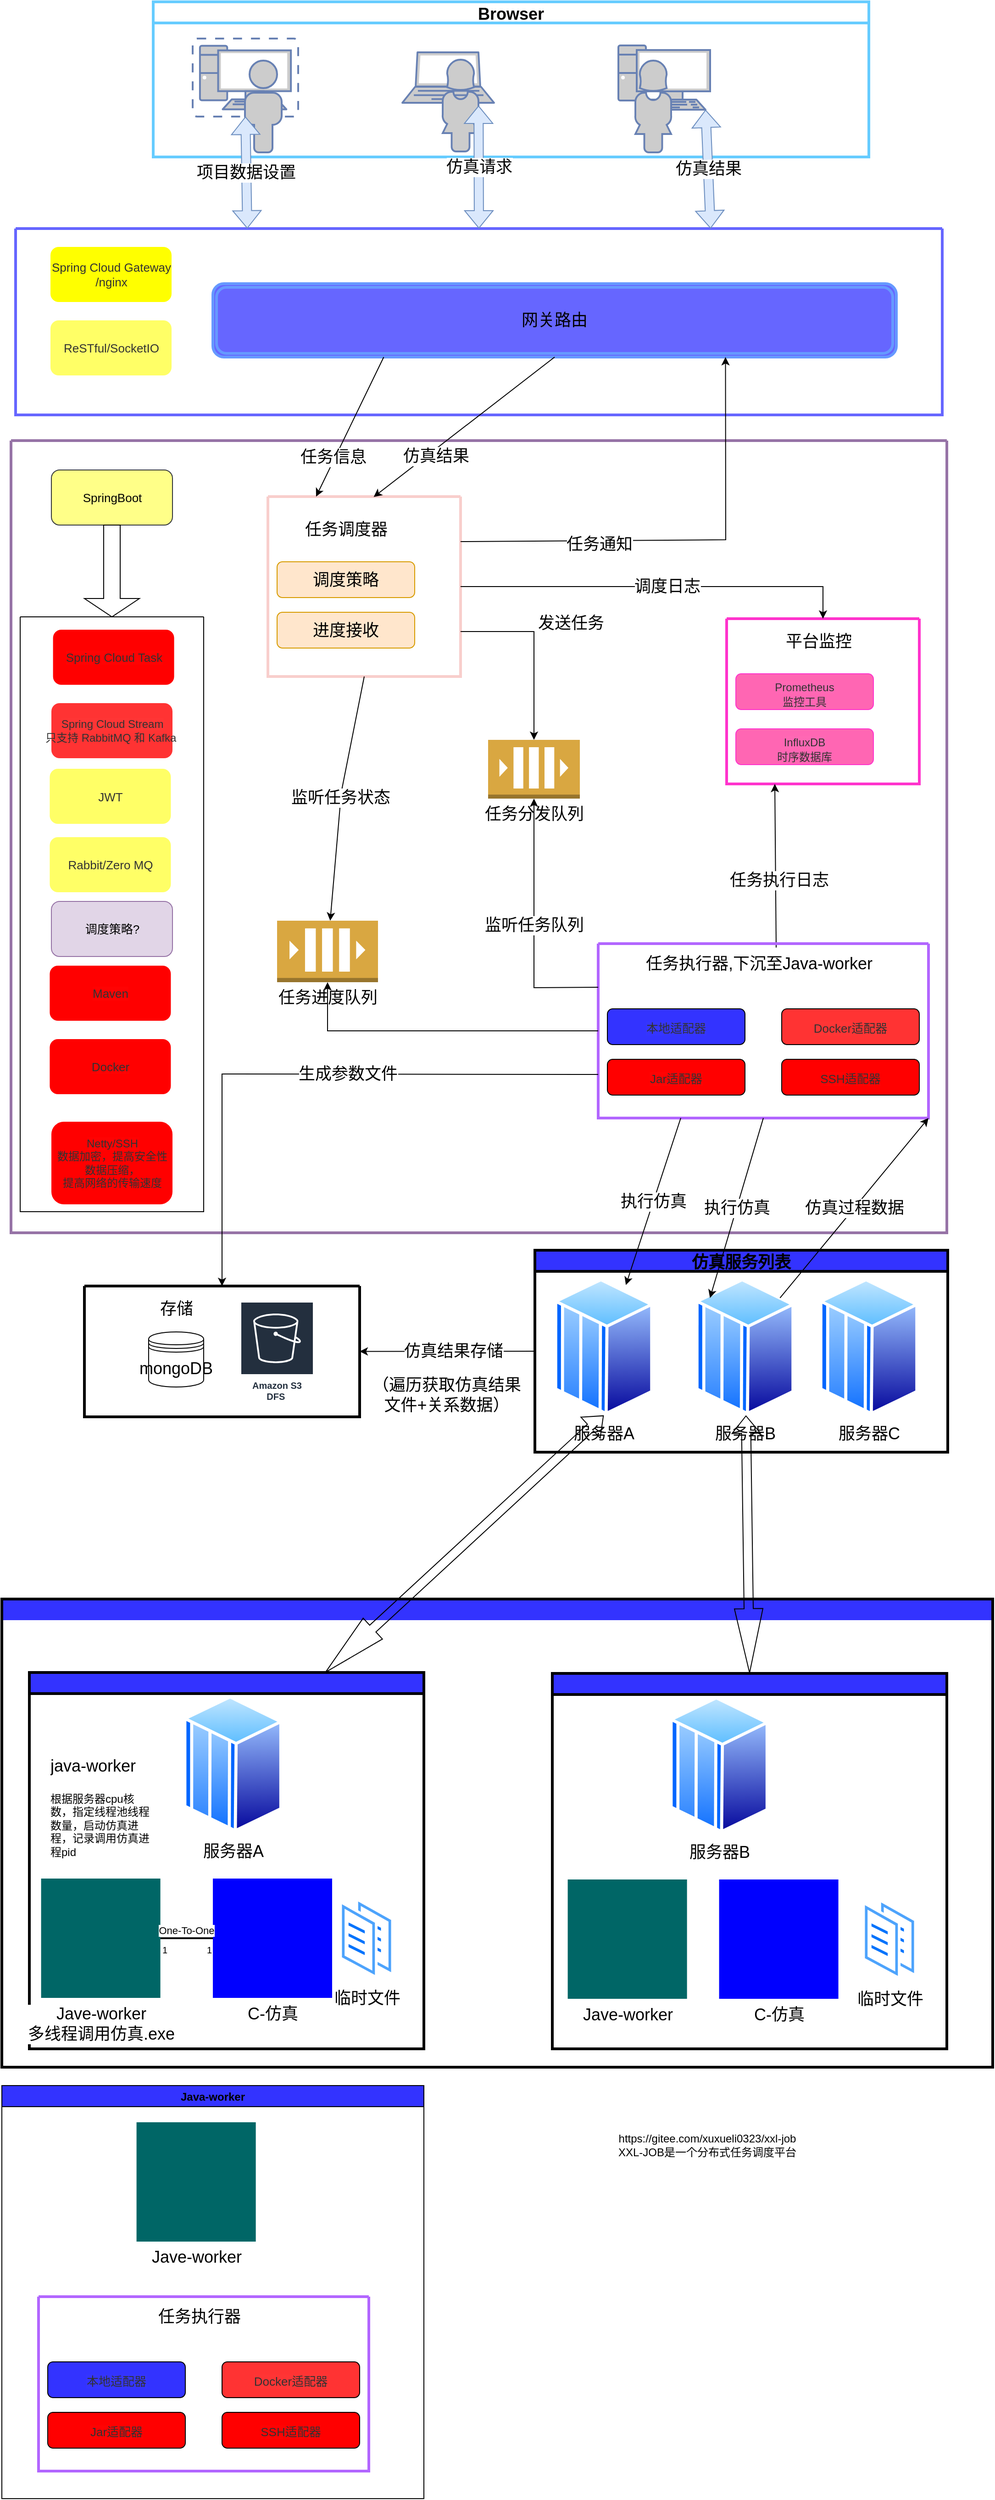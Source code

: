 <mxfile version="15.6.6" type="github">
  <diagram id="M3pgbx5bHdetkU3iyQLA" name="Page-1">
    <mxGraphModel dx="1350" dy="805" grid="1" gridSize="10" guides="1" tooltips="1" connect="1" arrows="1" fold="1" page="1" pageScale="1" pageWidth="1169" pageHeight="1654" background="#FFFFFF" math="0" shadow="0">
      <root>
        <mxCell id="0" />
        <mxCell id="1" parent="0" />
        <mxCell id="EqJAyEwIwQtf8HZJKhll-13" value="Browser" style="swimlane;strokeColor=#66ccff;strokeWidth=3;fontSize=18;" parent="1" vertex="1">
          <mxGeometry x="185" y="70" width="780" height="169" as="geometry" />
        </mxCell>
        <mxCell id="EqJAyEwIwQtf8HZJKhll-8" value="" style="fontColor=#0066CC;verticalAlign=top;verticalLabelPosition=bottom;labelPosition=center;align=center;html=1;outlineConnect=0;fillColor=#CCCCCC;strokeColor=#6881B3;gradientColor=none;gradientDirection=north;strokeWidth=2;shape=mxgraph.networks.virtual_pc;" parent="EqJAyEwIwQtf8HZJKhll-13" vertex="1">
          <mxGeometry x="43" y="40" width="115" height="85" as="geometry" />
        </mxCell>
        <mxCell id="EqJAyEwIwQtf8HZJKhll-10" value="" style="fontColor=#0066CC;verticalAlign=top;verticalLabelPosition=bottom;labelPosition=center;align=center;html=1;outlineConnect=0;fillColor=#CCCCCC;strokeColor=#6881B3;gradientColor=none;gradientDirection=north;strokeWidth=2;shape=mxgraph.networks.laptop;" parent="EqJAyEwIwQtf8HZJKhll-13" vertex="1">
          <mxGeometry x="271.5" y="55" width="100" height="55" as="geometry" />
        </mxCell>
        <mxCell id="EqJAyEwIwQtf8HZJKhll-11" value="" style="fontColor=#0066CC;verticalAlign=top;verticalLabelPosition=bottom;labelPosition=center;align=center;html=1;outlineConnect=0;fillColor=#CCCCCC;strokeColor=#6881B3;gradientColor=none;gradientDirection=north;strokeWidth=2;shape=mxgraph.networks.pc;" parent="EqJAyEwIwQtf8HZJKhll-13" vertex="1">
          <mxGeometry x="507" y="47.5" width="100" height="70" as="geometry" />
        </mxCell>
        <mxCell id="EqJAyEwIwQtf8HZJKhll-259" value="" style="fontColor=#0066CC;verticalAlign=top;verticalLabelPosition=bottom;labelPosition=center;align=center;html=1;outlineConnect=0;fillColor=#CCCCCC;strokeColor=#6881B3;gradientColor=none;gradientDirection=north;strokeWidth=2;shape=mxgraph.networks.user_female;rounded=0;shadow=0;glass=0;sketch=0;fontSize=18;startSize=23;" parent="EqJAyEwIwQtf8HZJKhll-13" vertex="1">
          <mxGeometry x="315" y="63" width="40" height="100" as="geometry" />
        </mxCell>
        <mxCell id="EqJAyEwIwQtf8HZJKhll-260" value="" style="fontColor=#0066CC;verticalAlign=top;verticalLabelPosition=bottom;labelPosition=center;align=center;html=1;outlineConnect=0;fillColor=#CCCCCC;strokeColor=#6881B3;gradientColor=none;gradientDirection=north;strokeWidth=2;shape=mxgraph.networks.user_male;rounded=0;shadow=0;glass=0;sketch=0;fontSize=18;startSize=23;" parent="EqJAyEwIwQtf8HZJKhll-13" vertex="1">
          <mxGeometry x="100" y="64" width="40" height="100" as="geometry" />
        </mxCell>
        <mxCell id="EqJAyEwIwQtf8HZJKhll-261" value="" style="fontColor=#0066CC;verticalAlign=top;verticalLabelPosition=bottom;labelPosition=center;align=center;html=1;outlineConnect=0;fillColor=#CCCCCC;strokeColor=#6881B3;gradientColor=none;gradientDirection=north;strokeWidth=2;shape=mxgraph.networks.user_female;rounded=0;shadow=0;glass=0;sketch=0;fontSize=18;startSize=23;" parent="EqJAyEwIwQtf8HZJKhll-13" vertex="1">
          <mxGeometry x="525" y="64" width="40" height="100" as="geometry" />
        </mxCell>
        <mxCell id="EqJAyEwIwQtf8HZJKhll-36" value="" style="swimlane;startSize=0;fontSize=18;strokeColor=#6666ff;strokeWidth=3;" parent="1" vertex="1">
          <mxGeometry x="35" y="317" width="1010" height="203" as="geometry" />
        </mxCell>
        <mxCell id="EqJAyEwIwQtf8HZJKhll-19" value="&lt;font style=&quot;font-size: 18px&quot;&gt;网关路由&lt;/font&gt;" style="shape=ext;double=1;rounded=1;whiteSpace=wrap;html=1;strokeColor=#6699ff;strokeWidth=3;fontSize=18;fillColor=#6666FF;" parent="EqJAyEwIwQtf8HZJKhll-36" vertex="1">
          <mxGeometry x="215" y="60" width="745" height="80" as="geometry" />
        </mxCell>
        <mxCell id="EqJAyEwIwQtf8HZJKhll-47" value="&lt;span style=&quot;color: rgb(50 , 50 , 50) ; font-size: 13px ; background-color: rgba(255 , 255 , 255 , 0.01)&quot;&gt;Spring Cloud Gateway&lt;br&gt;/nginx&lt;br&gt;&lt;/span&gt;" style="rounded=1;align=center;fillColor=#FFFF00;strokeColor=none;html=1;fontColor=#596780;fontSize=12" parent="EqJAyEwIwQtf8HZJKhll-36" vertex="1">
          <mxGeometry x="38" y="20" width="132" height="60" as="geometry" />
        </mxCell>
        <mxCell id="EqJAyEwIwQtf8HZJKhll-48" value="&lt;span style=&quot;color: rgb(50 , 50 , 50) ; font-size: 13px ; background-color: rgba(255 , 255 , 255 , 0.01)&quot;&gt;ReSTful/SocketIO&lt;/span&gt;" style="rounded=1;align=center;fillColor=#ffff66;strokeColor=none;html=1;fontColor=#596780;fontSize=12" parent="EqJAyEwIwQtf8HZJKhll-36" vertex="1">
          <mxGeometry x="38" y="100" width="132" height="60" as="geometry" />
        </mxCell>
        <mxCell id="EqJAyEwIwQtf8HZJKhll-49" value="项目数据设置" style="shape=flexArrow;endArrow=classic;startArrow=classic;html=1;rounded=0;fontSize=18;entryX=0.25;entryY=0;entryDx=0;entryDy=0;exitX=0.5;exitY=1;exitDx=0;exitDy=0;fillColor=#dae8fc;strokeColor=#6c8ebf;exitPerimeter=0;" parent="1" source="EqJAyEwIwQtf8HZJKhll-8" target="EqJAyEwIwQtf8HZJKhll-36" edge="1">
          <mxGeometry width="100" height="100" relative="1" as="geometry">
            <mxPoint x="440" y="627" as="sourcePoint" />
            <mxPoint x="460" y="277" as="targetPoint" />
          </mxGeometry>
        </mxCell>
        <mxCell id="EqJAyEwIwQtf8HZJKhll-52" value="仿真请求" style="shape=flexArrow;endArrow=classic;startArrow=classic;html=1;rounded=0;fontSize=18;entryX=0.99;entryY=0.5;entryDx=0;entryDy=0;exitX=0.5;exitY=0;exitDx=0;exitDy=0;fillColor=#dae8fc;strokeColor=#6c8ebf;entryPerimeter=0;" parent="1" source="EqJAyEwIwQtf8HZJKhll-36" target="EqJAyEwIwQtf8HZJKhll-259" edge="1">
          <mxGeometry width="100" height="100" relative="1" as="geometry">
            <mxPoint x="626" y="276" as="sourcePoint" />
            <mxPoint x="630" y="190" as="targetPoint" />
          </mxGeometry>
        </mxCell>
        <mxCell id="EqJAyEwIwQtf8HZJKhll-56" value="仿真结果" style="shape=flexArrow;endArrow=classic;startArrow=classic;html=1;rounded=0;fontSize=18;entryX=0.75;entryY=0;entryDx=0;entryDy=0;fillColor=#dae8fc;strokeColor=#6c8ebf;exitX=0.95;exitY=1;exitDx=0;exitDy=0;exitPerimeter=0;" parent="1" source="EqJAyEwIwQtf8HZJKhll-11" target="EqJAyEwIwQtf8HZJKhll-36" edge="1">
          <mxGeometry width="100" height="100" relative="1" as="geometry">
            <mxPoint x="786" y="190" as="sourcePoint" />
            <mxPoint x="639" y="298" as="targetPoint" />
          </mxGeometry>
        </mxCell>
        <mxCell id="EqJAyEwIwQtf8HZJKhll-57" value="" style="swimlane;startSize=0;fontSize=18;strokeColor=#9673a6;strokeWidth=3;fillColor=#e1d5e7;fontColor=default;" parent="1" vertex="1">
          <mxGeometry x="30" y="548" width="1020" height="863" as="geometry" />
        </mxCell>
        <mxCell id="EqJAyEwIwQtf8HZJKhll-68" value="" style="swimlane;startSize=0;fontSize=18;strokeWidth=3;fillColor=#F8CECC;strokeColor=#F8CECC;" parent="EqJAyEwIwQtf8HZJKhll-57" vertex="1">
          <mxGeometry x="280" y="61" width="210" height="196" as="geometry" />
        </mxCell>
        <mxCell id="EqJAyEwIwQtf8HZJKhll-72" value="调度策略" style="rounded=1;whiteSpace=wrap;html=1;fontSize=18;fillColor=#ffe6cc;strokeColor=#d79b00;" parent="EqJAyEwIwQtf8HZJKhll-68" vertex="1">
          <mxGeometry x="10" y="71" width="150" height="39" as="geometry" />
        </mxCell>
        <mxCell id="EqJAyEwIwQtf8HZJKhll-74" value="进度接收" style="rounded=1;whiteSpace=wrap;html=1;fontSize=18;fillColor=#ffe6cc;strokeColor=#d79b00;" parent="EqJAyEwIwQtf8HZJKhll-68" vertex="1">
          <mxGeometry x="10" y="126" width="150" height="39" as="geometry" />
        </mxCell>
        <mxCell id="EqJAyEwIwQtf8HZJKhll-71" value="任务调度器" style="text;html=1;align=center;verticalAlign=middle;resizable=0;points=[];autosize=1;strokeColor=none;fillColor=none;fontSize=18;" parent="EqJAyEwIwQtf8HZJKhll-68" vertex="1">
          <mxGeometry x="30" y="21" width="110" height="30" as="geometry" />
        </mxCell>
        <mxCell id="EqJAyEwIwQtf8HZJKhll-75" value="" style="swimlane;startSize=0;fontSize=18;strokeColor=#ff33cc;strokeWidth=3;fillColor=default;fontColor=default;" parent="EqJAyEwIwQtf8HZJKhll-57" vertex="1">
          <mxGeometry x="780" y="194" width="210" height="180" as="geometry" />
        </mxCell>
        <mxCell id="EqJAyEwIwQtf8HZJKhll-76" value="&lt;span style=&quot;color: rgb(50 , 50 , 50) ; font-size: 12px ; background-color: rgba(255 , 255 , 255 , 0.01)&quot;&gt;InfluxDB&lt;/span&gt;&lt;div style=&quot;resize: none ; outline: none ; font-size: 12px ; color: rgb(50 , 50 , 50)&quot;&gt;时序数据库&lt;/div&gt;" style="rounded=1;whiteSpace=wrap;html=1;fontSize=18;strokeColor=#ff33cc;fillColor=#FF66B3;" parent="EqJAyEwIwQtf8HZJKhll-75" vertex="1">
          <mxGeometry x="10" y="120" width="150" height="39" as="geometry" />
        </mxCell>
        <mxCell id="EqJAyEwIwQtf8HZJKhll-77" value="&lt;span style=&quot;color: rgb(50 , 50 , 50) ; font-size: 12px ; background-color: rgba(255 , 255 , 255 , 0.01)&quot;&gt;Prometheus&lt;/span&gt;&lt;div style=&quot;resize: none ; outline: none ; font-size: 12px ; color: rgb(50 , 50 , 50)&quot;&gt;监控工具&lt;/div&gt;" style="rounded=1;whiteSpace=wrap;html=1;fontSize=18;strokeColor=#ff33cc;fillColor=#FF66B3;" parent="EqJAyEwIwQtf8HZJKhll-75" vertex="1">
          <mxGeometry x="10" y="60" width="150" height="39" as="geometry" />
        </mxCell>
        <mxCell id="EqJAyEwIwQtf8HZJKhll-94" value="" style="endArrow=classic;html=1;rounded=0;fontSize=18;entryX=0.5;entryY=0;entryDx=0;entryDy=0;exitX=1;exitY=0.5;exitDx=0;exitDy=0;strokeColor=default;labelBackgroundColor=default;fontColor=default;" parent="EqJAyEwIwQtf8HZJKhll-57" source="EqJAyEwIwQtf8HZJKhll-68" target="EqJAyEwIwQtf8HZJKhll-75" edge="1">
          <mxGeometry width="50" height="50" relative="1" as="geometry">
            <mxPoint x="530" y="180" as="sourcePoint" />
            <mxPoint x="580" y="130" as="targetPoint" />
            <Array as="points">
              <mxPoint x="885" y="159" />
            </Array>
          </mxGeometry>
        </mxCell>
        <mxCell id="EqJAyEwIwQtf8HZJKhll-157" value="调度日志" style="edgeLabel;html=1;align=center;verticalAlign=middle;resizable=0;points=[];fontSize=18;" parent="EqJAyEwIwQtf8HZJKhll-94" vertex="1" connectable="0">
          <mxGeometry x="0.039" relative="1" as="geometry">
            <mxPoint x="1" as="offset" />
          </mxGeometry>
        </mxCell>
        <mxCell id="EqJAyEwIwQtf8HZJKhll-96" value="" style="endArrow=classic;html=1;rounded=0;fontSize=18;entryX=0.25;entryY=1;entryDx=0;entryDy=0;exitX=0.573;exitY=-0.09;exitDx=0;exitDy=0;exitPerimeter=0;" parent="EqJAyEwIwQtf8HZJKhll-57" source="EqJAyEwIwQtf8HZJKhll-224" target="EqJAyEwIwQtf8HZJKhll-75" edge="1">
          <mxGeometry width="50" height="50" relative="1" as="geometry">
            <mxPoint x="800" y="583" as="sourcePoint" />
            <mxPoint x="750" y="490" as="targetPoint" />
          </mxGeometry>
        </mxCell>
        <mxCell id="EqJAyEwIwQtf8HZJKhll-97" value="任务执行日志" style="edgeLabel;html=1;align=center;verticalAlign=middle;resizable=0;points=[];fontSize=18;" parent="EqJAyEwIwQtf8HZJKhll-96" vertex="1" connectable="0">
          <mxGeometry x="-0.159" y="-4" relative="1" as="geometry">
            <mxPoint x="-1" y="1" as="offset" />
          </mxGeometry>
        </mxCell>
        <mxCell id="EqJAyEwIwQtf8HZJKhll-112" value="任务分发队列" style="outlineConnect=0;dashed=0;verticalLabelPosition=bottom;verticalAlign=top;align=center;html=1;shape=mxgraph.aws3.queue;fillColor=#D9A741;gradientColor=none;fontSize=18;" parent="EqJAyEwIwQtf8HZJKhll-57" vertex="1">
          <mxGeometry x="520" y="326" width="100" height="64" as="geometry" />
        </mxCell>
        <mxCell id="EqJAyEwIwQtf8HZJKhll-152" value="任务进度队列" style="outlineConnect=0;dashed=0;verticalLabelPosition=bottom;verticalAlign=top;align=center;html=1;shape=mxgraph.aws3.queue;fillColor=#D9A741;gradientColor=none;fontSize=18;" parent="EqJAyEwIwQtf8HZJKhll-57" vertex="1">
          <mxGeometry x="290" y="523" width="110" height="67" as="geometry" />
        </mxCell>
        <mxCell id="EqJAyEwIwQtf8HZJKhll-156" value="" style="edgeStyle=segmentEdgeStyle;endArrow=classic;html=1;rounded=0;fontSize=18;exitX=1;exitY=0.75;exitDx=0;exitDy=0;" parent="EqJAyEwIwQtf8HZJKhll-57" source="EqJAyEwIwQtf8HZJKhll-68" target="EqJAyEwIwQtf8HZJKhll-112" edge="1">
          <mxGeometry width="50" height="50" relative="1" as="geometry">
            <mxPoint x="620" y="343" as="sourcePoint" />
            <mxPoint x="670" y="293" as="targetPoint" />
            <Array as="points">
              <mxPoint x="570" y="208" />
            </Array>
          </mxGeometry>
        </mxCell>
        <mxCell id="EqJAyEwIwQtf8HZJKhll-219" value="" style="swimlane;startSize=0;fontSize=18;strokeWidth=3;strokeColor=#B266FF;" parent="EqJAyEwIwQtf8HZJKhll-57" vertex="1">
          <mxGeometry x="640" y="548" width="360" height="190" as="geometry" />
        </mxCell>
        <mxCell id="EqJAyEwIwQtf8HZJKhll-220" value="&lt;span style=&quot;color: rgb(50 , 50 , 50) ; font-size: 13px ; background-color: rgba(255 , 255 , 255 , 0.01)&quot;&gt;本地适配器&lt;/span&gt;" style="rounded=1;whiteSpace=wrap;html=1;fontSize=18;fillColor=#3333FF;" parent="EqJAyEwIwQtf8HZJKhll-219" vertex="1">
          <mxGeometry x="10" y="71" width="150" height="39" as="geometry" />
        </mxCell>
        <mxCell id="EqJAyEwIwQtf8HZJKhll-221" value="&lt;span style=&quot;color: rgb(50 , 50 , 50) ; font-size: 13px ; background-color: rgba(255 , 255 , 255 , 0.01)&quot;&gt;Jar适配器&lt;/span&gt;" style="rounded=1;whiteSpace=wrap;html=1;fontSize=18;fillColor=#FF0000;" parent="EqJAyEwIwQtf8HZJKhll-219" vertex="1">
          <mxGeometry x="10" y="126" width="150" height="39" as="geometry" />
        </mxCell>
        <mxCell id="EqJAyEwIwQtf8HZJKhll-222" value="&lt;span style=&quot;color: rgb(50 , 50 , 50) ; font-size: 13px ; background-color: rgba(255 , 255 , 255 , 0.01)&quot;&gt;Docker适配器&lt;/span&gt;" style="rounded=1;whiteSpace=wrap;html=1;fontSize=18;fillColor=#FF3333;" parent="EqJAyEwIwQtf8HZJKhll-219" vertex="1">
          <mxGeometry x="200" y="71" width="150" height="39" as="geometry" />
        </mxCell>
        <mxCell id="EqJAyEwIwQtf8HZJKhll-223" value="&lt;span style=&quot;color: rgb(50 , 50 , 50) ; font-size: 13px ; background-color: rgba(255 , 255 , 255 , 0.01)&quot;&gt;SSH适配器&lt;/span&gt;" style="rounded=1;whiteSpace=wrap;html=1;fontSize=18;fillColor=#FF0000;" parent="EqJAyEwIwQtf8HZJKhll-219" vertex="1">
          <mxGeometry x="200" y="126" width="150" height="39" as="geometry" />
        </mxCell>
        <mxCell id="EqJAyEwIwQtf8HZJKhll-224" value="任务执行器,下沉至Java-worker" style="text;html=1;align=center;verticalAlign=middle;resizable=0;points=[];autosize=1;strokeColor=none;fillColor=none;fontSize=18;" parent="EqJAyEwIwQtf8HZJKhll-219" vertex="1">
          <mxGeometry x="45" y="7" width="260" height="30" as="geometry" />
        </mxCell>
        <mxCell id="EqJAyEwIwQtf8HZJKhll-249" value="监听任务队列" style="endArrow=classic;html=1;rounded=0;fontSize=18;startSize=23;exitX=0;exitY=0.25;exitDx=0;exitDy=0;" parent="EqJAyEwIwQtf8HZJKhll-57" source="EqJAyEwIwQtf8HZJKhll-219" target="EqJAyEwIwQtf8HZJKhll-112" edge="1">
          <mxGeometry width="50" height="50" relative="1" as="geometry">
            <mxPoint x="320" y="763" as="sourcePoint" />
            <mxPoint x="370" y="713" as="targetPoint" />
            <Array as="points">
              <mxPoint x="570" y="596" />
            </Array>
          </mxGeometry>
        </mxCell>
        <mxCell id="EqJAyEwIwQtf8HZJKhll-248" value="" style="endArrow=classic;html=1;rounded=0;fontSize=18;startSize=23;entryX=0.5;entryY=1;entryDx=0;entryDy=0;entryPerimeter=0;exitX=0;exitY=0.5;exitDx=0;exitDy=0;" parent="EqJAyEwIwQtf8HZJKhll-57" source="EqJAyEwIwQtf8HZJKhll-219" target="EqJAyEwIwQtf8HZJKhll-152" edge="1">
          <mxGeometry width="50" height="50" relative="1" as="geometry">
            <mxPoint x="450" y="773" as="sourcePoint" />
            <mxPoint x="500" y="723" as="targetPoint" />
            <Array as="points">
              <mxPoint x="345" y="643" />
            </Array>
          </mxGeometry>
        </mxCell>
        <mxCell id="EqJAyEwIwQtf8HZJKhll-258" value="监听任务状态" style="endArrow=classic;html=1;rounded=0;fontSize=18;startSize=23;exitX=0.5;exitY=1;exitDx=0;exitDy=0;" parent="EqJAyEwIwQtf8HZJKhll-57" source="EqJAyEwIwQtf8HZJKhll-68" target="EqJAyEwIwQtf8HZJKhll-152" edge="1">
          <mxGeometry width="50" height="50" relative="1" as="geometry">
            <mxPoint x="330" y="453" as="sourcePoint" />
            <mxPoint x="380" y="403" as="targetPoint" />
            <Array as="points">
              <mxPoint x="360" y="383" />
            </Array>
          </mxGeometry>
        </mxCell>
        <mxCell id="6ueNk5x9_vGmj-fJjQVf-9" value="&lt;font&gt;&lt;span style=&quot;font-size: 13px ; background-color: rgba(255 , 255 , 255 , 0.01)&quot;&gt;SpringBoot&lt;/span&gt;&lt;/font&gt;" style="rounded=1;align=center;fillColor=#ffff88;strokeColor=#36393d;html=1;fontSize=12;fontColor=default;" parent="EqJAyEwIwQtf8HZJKhll-57" vertex="1">
          <mxGeometry x="44" y="32" width="132" height="60" as="geometry" />
        </mxCell>
        <mxCell id="6ueNk5x9_vGmj-fJjQVf-11" value="" style="swimlane;startSize=0;fontColor=default;strokeColor=default;fillColor=default;" parent="EqJAyEwIwQtf8HZJKhll-57" vertex="1">
          <mxGeometry x="10" y="192" width="200" height="648" as="geometry" />
        </mxCell>
        <mxCell id="EqJAyEwIwQtf8HZJKhll-59" value="&lt;span style=&quot;color: rgb(50 , 50 , 50) ; font-size: 13px ; background-color: rgba(255 , 255 , 255 , 0.01)&quot;&gt;Spring Cloud Task&lt;/span&gt;" style="rounded=1;align=center;fillColor=#FF0000;strokeColor=none;html=1;fontColor=#596780;fontSize=12" parent="6ueNk5x9_vGmj-fJjQVf-11" vertex="1">
          <mxGeometry x="35.8" y="14" width="132" height="60" as="geometry" />
        </mxCell>
        <mxCell id="EqJAyEwIwQtf8HZJKhll-60" value="&lt;span style=&quot;color: rgb(50 , 50 , 50) ; background-color: rgba(255 , 255 , 255 , 0.01)&quot;&gt;Spring Cloud Stream&lt;/span&gt;&lt;div style=&quot;resize: none ; outline: none ; color: rgb(50 , 50 , 50)&quot;&gt;只支持 RabbitMQ 和 Kafka&amp;nbsp;&lt;/div&gt;" style="rounded=1;align=center;fillColor=#FF3333;strokeColor=none;html=1;fontColor=#596780;fontSize=12" parent="6ueNk5x9_vGmj-fJjQVf-11" vertex="1">
          <mxGeometry x="34" y="94" width="132" height="60" as="geometry" />
        </mxCell>
        <mxCell id="EqJAyEwIwQtf8HZJKhll-61" value="&lt;span style=&quot;color: rgb(50 , 50 , 50) ; font-size: 13px ; background-color: rgba(255 , 255 , 255 , 0.01)&quot;&gt;Rabbit/Zero MQ&lt;/span&gt;" style="rounded=1;align=center;fillColor=#ffff66;strokeColor=none;html=1;fontColor=#596780;fontSize=12" parent="6ueNk5x9_vGmj-fJjQVf-11" vertex="1">
          <mxGeometry x="32.2" y="240" width="132" height="60" as="geometry" />
        </mxCell>
        <mxCell id="EqJAyEwIwQtf8HZJKhll-62" value="&lt;span style=&quot;color: rgb(50 , 50 , 50) ; font-size: 13px ; background-color: rgba(255 , 255 , 255 , 0.01)&quot;&gt;Maven&lt;/span&gt;" style="rounded=1;align=center;fillColor=#FF0000;strokeColor=none;html=1;fontColor=#596780;fontSize=12" parent="6ueNk5x9_vGmj-fJjQVf-11" vertex="1">
          <mxGeometry x="32.2" y="380" width="132" height="60" as="geometry" />
        </mxCell>
        <mxCell id="EqJAyEwIwQtf8HZJKhll-63" value="&lt;span style=&quot;color: rgb(50 , 50 , 50) ; font-size: 13px ; background-color: rgba(255 , 255 , 255 , 0.01)&quot;&gt;Docker&lt;/span&gt;" style="rounded=1;align=center;fillColor=#FF0000;strokeColor=none;html=1;fontColor=#596780;fontSize=12" parent="6ueNk5x9_vGmj-fJjQVf-11" vertex="1">
          <mxGeometry x="32.2" y="460" width="132" height="60" as="geometry" />
        </mxCell>
        <mxCell id="EqJAyEwIwQtf8HZJKhll-64" value="&lt;span style=&quot;color: rgb(50 , 50 , 50) ; background-color: rgba(255 , 255 , 255 , 0.01)&quot;&gt;Netty/SSH&lt;/span&gt;&lt;div style=&quot;resize: none ; outline: none ; color: rgb(50 , 50 , 50)&quot;&gt;数据加密，提高安全性&lt;br&gt;数据压缩，&lt;/div&gt;&lt;div style=&quot;resize: none ; outline: none ; color: rgb(50 , 50 , 50)&quot;&gt;提高网络的传输速度&lt;/div&gt;" style="rounded=1;align=center;fillColor=#FF0000;strokeColor=none;html=1;fontColor=#596780;fontSize=12" parent="6ueNk5x9_vGmj-fJjQVf-11" vertex="1">
          <mxGeometry x="34" y="550" width="132" height="90" as="geometry" />
        </mxCell>
        <mxCell id="Apy0bqbTi88tZgspi3Ev-1" value="&lt;font color=&quot;#323232&quot;&gt;&lt;span style=&quot;font-size: 13px ; background-color: rgba(255 , 255 , 255 , 0.01)&quot;&gt;JWT&lt;/span&gt;&lt;/font&gt;" style="rounded=1;align=center;fillColor=#ffff66;strokeColor=none;html=1;fontColor=#596780;fontSize=12" vertex="1" parent="6ueNk5x9_vGmj-fJjQVf-11">
          <mxGeometry x="32.2" y="165.5" width="132" height="60" as="geometry" />
        </mxCell>
        <mxCell id="Apy0bqbTi88tZgspi3Ev-2" value="&lt;font&gt;&lt;span style=&quot;font-size: 13px ; background-color: rgba(255 , 255 , 255 , 0.01)&quot;&gt;调度策略?&lt;/span&gt;&lt;/font&gt;" style="rounded=1;align=center;fillColor=#e1d5e7;strokeColor=#9673a6;html=1;fontSize=12;fontColor=default;" vertex="1" parent="6ueNk5x9_vGmj-fJjQVf-11">
          <mxGeometry x="34" y="310" width="132" height="60" as="geometry" />
        </mxCell>
        <mxCell id="6ueNk5x9_vGmj-fJjQVf-14" value="" style="shape=singleArrow;direction=south;whiteSpace=wrap;html=1;fontColor=default;strokeColor=default;fillColor=default;" parent="EqJAyEwIwQtf8HZJKhll-57" vertex="1">
          <mxGeometry x="80" y="92" width="60" height="100" as="geometry" />
        </mxCell>
        <mxCell id="EqJAyEwIwQtf8HZJKhll-78" value="平台监控" style="text;html=1;align=center;verticalAlign=middle;resizable=0;points=[];autosize=1;strokeColor=none;fillColor=none;fontSize=18;" parent="1" vertex="1">
          <mxGeometry x="865" y="752" width="90" height="30" as="geometry" />
        </mxCell>
        <mxCell id="EqJAyEwIwQtf8HZJKhll-95" value="发送任务" style="text;html=1;align=center;verticalAlign=middle;resizable=0;points=[];autosize=1;strokeColor=none;fillColor=none;fontSize=18;" parent="1" vertex="1">
          <mxGeometry x="595" y="732" width="90" height="30" as="geometry" />
        </mxCell>
        <mxCell id="EqJAyEwIwQtf8HZJKhll-98" value="" style="endArrow=classic;html=1;rounded=0;fontSize=18;exitX=0.25;exitY=1;exitDx=0;exitDy=0;entryX=0.25;entryY=0;entryDx=0;entryDy=0;" parent="1" source="EqJAyEwIwQtf8HZJKhll-19" target="EqJAyEwIwQtf8HZJKhll-68" edge="1">
          <mxGeometry width="50" height="50" relative="1" as="geometry">
            <mxPoint x="660" y="647" as="sourcePoint" />
            <mxPoint x="710" y="597" as="targetPoint" />
          </mxGeometry>
        </mxCell>
        <mxCell id="EqJAyEwIwQtf8HZJKhll-101" value="任务信息" style="edgeLabel;html=1;align=center;verticalAlign=middle;resizable=0;points=[];fontSize=18;" parent="EqJAyEwIwQtf8HZJKhll-98" vertex="1" connectable="0">
          <mxGeometry x="0.464" y="-2" relative="1" as="geometry">
            <mxPoint y="-1" as="offset" />
          </mxGeometry>
        </mxCell>
        <mxCell id="EqJAyEwIwQtf8HZJKhll-100" value="" style="endArrow=classic;html=1;rounded=0;fontSize=18;exitX=0.5;exitY=1;exitDx=0;exitDy=0;entryX=0.549;entryY=0.002;entryDx=0;entryDy=0;entryPerimeter=0;" parent="1" source="EqJAyEwIwQtf8HZJKhll-19" target="EqJAyEwIwQtf8HZJKhll-68" edge="1">
          <mxGeometry width="50" height="50" relative="1" as="geometry">
            <mxPoint x="690" y="667" as="sourcePoint" />
            <mxPoint x="740" y="617" as="targetPoint" />
          </mxGeometry>
        </mxCell>
        <mxCell id="EqJAyEwIwQtf8HZJKhll-107" value="仿真结果" style="edgeLabel;html=1;align=center;verticalAlign=middle;resizable=0;points=[];fontSize=18;" parent="EqJAyEwIwQtf8HZJKhll-100" vertex="1" connectable="0">
          <mxGeometry x="0.348" y="6" relative="1" as="geometry">
            <mxPoint as="offset" />
          </mxGeometry>
        </mxCell>
        <mxCell id="EqJAyEwIwQtf8HZJKhll-108" value="" style="endArrow=classic;html=1;rounded=0;fontSize=18;exitX=1;exitY=0.25;exitDx=0;exitDy=0;entryX=0.75;entryY=1;entryDx=0;entryDy=0;" parent="1" source="EqJAyEwIwQtf8HZJKhll-68" target="EqJAyEwIwQtf8HZJKhll-19" edge="1">
          <mxGeometry width="50" height="50" relative="1" as="geometry">
            <mxPoint x="620" y="637" as="sourcePoint" />
            <mxPoint x="670" y="587" as="targetPoint" />
            <Array as="points">
              <mxPoint x="809" y="656" />
            </Array>
          </mxGeometry>
        </mxCell>
        <mxCell id="EqJAyEwIwQtf8HZJKhll-109" value="任务通知" style="edgeLabel;html=1;align=center;verticalAlign=middle;resizable=0;points=[];fontSize=18;" parent="EqJAyEwIwQtf8HZJKhll-108" vertex="1" connectable="0">
          <mxGeometry x="-0.382" y="-4" relative="1" as="geometry">
            <mxPoint as="offset" />
          </mxGeometry>
        </mxCell>
        <mxCell id="EqJAyEwIwQtf8HZJKhll-209" value="" style="swimlane;sketch=0;fontSize=18;strokeColor=#000000;strokeWidth=3;fillColor=#3333FF;swimlaneFillColor=none;swimlaneLine=0;glass=0;rounded=0;shadow=0;fontColor=default;" parent="1" vertex="1">
          <mxGeometry x="20" y="1810" width="1080" height="510" as="geometry" />
        </mxCell>
        <mxCell id="EqJAyEwIwQtf8HZJKhll-181" value="" style="swimlane;sketch=0;fontSize=18;strokeColor=#000000;strokeWidth=3;fillColor=#3333FF;fontColor=default;" parent="EqJAyEwIwQtf8HZJKhll-209" vertex="1">
          <mxGeometry x="30" y="80" width="430" height="410" as="geometry" />
        </mxCell>
        <mxCell id="EqJAyEwIwQtf8HZJKhll-175" value="临时文件" style="aspect=fixed;perimeter=ellipsePerimeter;html=1;align=center;shadow=0;dashed=0;spacingTop=3;image;image=img/lib/active_directory/documents.svg;fontSize=18;strokeColor=#000000;strokeWidth=3;fillColor=#3333FF;" parent="EqJAyEwIwQtf8HZJKhll-181" vertex="1">
          <mxGeometry x="337.8" y="244.5" width="59.4" height="90" as="geometry" />
        </mxCell>
        <mxCell id="EqJAyEwIwQtf8HZJKhll-176" value="服务器A" style="aspect=fixed;perimeter=ellipsePerimeter;html=1;align=center;shadow=0;dashed=0;spacingTop=3;image;image=img/lib/active_directory/mainframe_host.svg;fontSize=18;strokeColor=#000000;strokeWidth=3;fillColor=#3333FF;labelBackgroundColor=default;fontColor=default;" parent="EqJAyEwIwQtf8HZJKhll-181" vertex="1">
          <mxGeometry x="167.8" y="24.5" width="108" height="150" as="geometry" />
        </mxCell>
        <mxCell id="EqJAyEwIwQtf8HZJKhll-177" value="C-仿真" style="shape=image;html=1;verticalAlign=top;verticalLabelPosition=bottom;labelBackgroundColor=#ffffff;imageAspect=0;aspect=fixed;image=https://cdn4.iconfinder.com/data/icons/online-payment-methods-03/128/serve_payment_methods_copy-128.png;fontSize=18;strokeColor=#000000;strokeWidth=3;fillColor=#3333FF;imageBackground=#0000FF;fontColor=default;" parent="EqJAyEwIwQtf8HZJKhll-181" vertex="1">
          <mxGeometry x="200.0" y="224.5" width="130" height="130" as="geometry" />
        </mxCell>
        <mxCell id="EqJAyEwIwQtf8HZJKhll-180" value="Jave-worker&lt;br&gt;多线程调用仿真.exe" style="shape=image;html=1;verticalAlign=top;verticalLabelPosition=bottom;labelBackgroundColor=#ffffff;imageAspect=0;aspect=fixed;image=https://cdn4.iconfinder.com/data/icons/online-payment-methods-03/128/serve_payment_methods_copy-128.png;fontSize=18;strokeColor=#000000;strokeWidth=3;fillColor=#3333FF;sketch=0;imageBackground=#006666;fontColor=default;" parent="EqJAyEwIwQtf8HZJKhll-181" vertex="1">
          <mxGeometry x="12.8" y="224.5" width="130" height="130" as="geometry" />
        </mxCell>
        <mxCell id="Apy0bqbTi88tZgspi3Ev-9" value="One-To-One" style="verticalAlign=bottom;html=1;endArrow=none;edgeStyle=orthogonalEdgeStyle;strokeWidth=2;rounded=0;labelBackgroundColor=default;fontColor=default;strokeColor=default;" edge="1" parent="EqJAyEwIwQtf8HZJKhll-181" source="EqJAyEwIwQtf8HZJKhll-180" target="EqJAyEwIwQtf8HZJKhll-177">
          <mxGeometry relative="1" as="geometry">
            <mxPoint x="110" y="270" as="sourcePoint" />
            <mxPoint x="270" y="270" as="targetPoint" />
          </mxGeometry>
        </mxCell>
        <mxCell id="Apy0bqbTi88tZgspi3Ev-10" value="1" style="resizable=0;html=1;align=left;verticalAlign=top;labelBackgroundColor=none;fontSize=10;fontColor=default;strokeColor=default;fillColor=default;" connectable="0" vertex="1" parent="Apy0bqbTi88tZgspi3Ev-9">
          <mxGeometry x="-1" relative="1" as="geometry" />
        </mxCell>
        <mxCell id="Apy0bqbTi88tZgspi3Ev-11" value="1" style="resizable=0;html=1;align=right;verticalAlign=top;labelBackgroundColor=none;fontSize=10;fontColor=default;strokeColor=default;fillColor=default;" connectable="0" vertex="1" parent="Apy0bqbTi88tZgspi3Ev-9">
          <mxGeometry x="1" relative="1" as="geometry" />
        </mxCell>
        <mxCell id="Apy0bqbTi88tZgspi3Ev-12" value="&lt;h1&gt;&lt;font style=&quot;font-size: 18px ; font-weight: normal&quot;&gt;java-worker&lt;/font&gt;&lt;/h1&gt;&lt;div&gt;&lt;font style=&quot;font-size: 12px&quot;&gt;根据服务器cpu核数，指定线程池线程数量，启动仿真进程，记录调用仿真进程pid&lt;/font&gt;&lt;/div&gt;" style="text;html=1;strokeColor=none;fillColor=none;spacing=5;spacingTop=-20;whiteSpace=wrap;overflow=hidden;rounded=0;fontColor=default;" vertex="1" parent="EqJAyEwIwQtf8HZJKhll-181">
          <mxGeometry x="17.8" y="80" width="120" height="130" as="geometry" />
        </mxCell>
        <mxCell id="EqJAyEwIwQtf8HZJKhll-182" value="" style="swimlane;sketch=0;fontSize=18;strokeColor=#000000;strokeWidth=3;fillColor=#3333FF;" parent="EqJAyEwIwQtf8HZJKhll-209" vertex="1">
          <mxGeometry x="600" y="81" width="430" height="409" as="geometry" />
        </mxCell>
        <mxCell id="EqJAyEwIwQtf8HZJKhll-183" value="临时文件" style="aspect=fixed;perimeter=ellipsePerimeter;html=1;align=center;shadow=0;dashed=0;spacingTop=3;image;image=img/lib/active_directory/documents.svg;fontSize=18;strokeColor=#000000;strokeWidth=3;fillColor=#3333FF;" parent="EqJAyEwIwQtf8HZJKhll-182" vertex="1">
          <mxGeometry x="337.8" y="244.5" width="59.4" height="90" as="geometry" />
        </mxCell>
        <mxCell id="EqJAyEwIwQtf8HZJKhll-184" value="服务器B" style="aspect=fixed;perimeter=ellipsePerimeter;html=1;align=center;shadow=0;dashed=0;spacingTop=3;image;image=img/lib/active_directory/mainframe_host.svg;fontSize=18;strokeColor=#000000;strokeWidth=3;fillColor=#3333FF;" parent="EqJAyEwIwQtf8HZJKhll-182" vertex="1">
          <mxGeometry x="127.8" y="24.5" width="108" height="150" as="geometry" />
        </mxCell>
        <mxCell id="EqJAyEwIwQtf8HZJKhll-185" value="C-仿真" style="shape=image;html=1;verticalAlign=top;verticalLabelPosition=bottom;labelBackgroundColor=#ffffff;imageAspect=0;aspect=fixed;image=https://cdn4.iconfinder.com/data/icons/online-payment-methods-03/128/serve_payment_methods_copy-128.png;fontSize=18;strokeColor=#000000;strokeWidth=3;fillColor=#3333FF;imageBackground=#0000FF;fontColor=default;" parent="EqJAyEwIwQtf8HZJKhll-182" vertex="1">
          <mxGeometry x="181.8" y="224.5" width="130" height="130" as="geometry" />
        </mxCell>
        <mxCell id="EqJAyEwIwQtf8HZJKhll-186" value="Jave-worker" style="shape=image;html=1;verticalAlign=top;verticalLabelPosition=bottom;labelBackgroundColor=#ffffff;imageAspect=0;aspect=fixed;image=https://cdn4.iconfinder.com/data/icons/online-payment-methods-03/128/serve_payment_methods_copy-128.png;fontSize=18;strokeColor=#000000;strokeWidth=3;fillColor=#3333FF;sketch=0;imageBackground=#006666;fontColor=default;" parent="EqJAyEwIwQtf8HZJKhll-182" vertex="1">
          <mxGeometry x="16.8" y="224.5" width="130" height="130" as="geometry" />
        </mxCell>
        <mxCell id="EqJAyEwIwQtf8HZJKhll-210" value="" style="swimlane;startSize=0;fontSize=18;strokeWidth=3;" parent="1" vertex="1">
          <mxGeometry x="110" y="1469" width="300" height="142.5" as="geometry" />
        </mxCell>
        <mxCell id="EqJAyEwIwQtf8HZJKhll-211" value="存储" style="text;html=1;align=center;verticalAlign=middle;resizable=0;points=[];autosize=1;strokeColor=none;fillColor=none;fontSize=18;" parent="EqJAyEwIwQtf8HZJKhll-210" vertex="1">
          <mxGeometry x="75" y="10" width="50" height="30" as="geometry" />
        </mxCell>
        <mxCell id="EqJAyEwIwQtf8HZJKhll-212" value="mongoDB" style="shape=datastore;whiteSpace=wrap;html=1;fontSize=18;" parent="EqJAyEwIwQtf8HZJKhll-210" vertex="1">
          <mxGeometry x="70" y="50" width="60" height="60" as="geometry" />
        </mxCell>
        <mxCell id="EqJAyEwIwQtf8HZJKhll-214" value="Amazon S3 DFS&amp;nbsp;" style="sketch=0;outlineConnect=0;fontColor=#232F3E;gradientColor=none;strokeColor=#ffffff;fillColor=#232F3E;dashed=0;verticalLabelPosition=middle;verticalAlign=bottom;align=center;html=1;whiteSpace=wrap;fontSize=10;fontStyle=1;spacing=3;shape=mxgraph.aws4.productIcon;prIcon=mxgraph.aws4.s3;" parent="EqJAyEwIwQtf8HZJKhll-210" vertex="1">
          <mxGeometry x="170" y="17" width="80" height="112.5" as="geometry" />
        </mxCell>
        <mxCell id="EqJAyEwIwQtf8HZJKhll-216" value="" style="endArrow=classic;html=1;rounded=0;fontSize=18;exitX=0;exitY=0.5;exitDx=0;exitDy=0;entryX=1;entryY=0.5;entryDx=0;entryDy=0;" parent="1" source="EqJAyEwIwQtf8HZJKhll-241" target="EqJAyEwIwQtf8HZJKhll-210" edge="1">
          <mxGeometry width="50" height="50" relative="1" as="geometry">
            <mxPoint x="640" y="1550" as="sourcePoint" />
            <mxPoint x="450" y="1540" as="targetPoint" />
          </mxGeometry>
        </mxCell>
        <mxCell id="EqJAyEwIwQtf8HZJKhll-217" value="仿真结果存储" style="edgeLabel;html=1;align=center;verticalAlign=middle;resizable=0;points=[];fontSize=18;" parent="EqJAyEwIwQtf8HZJKhll-216" vertex="1" connectable="0">
          <mxGeometry x="-0.252" relative="1" as="geometry">
            <mxPoint x="-18" as="offset" />
          </mxGeometry>
        </mxCell>
        <mxCell id="EqJAyEwIwQtf8HZJKhll-218" value="（遍历获取仿真结果文件+关系数据）" style="text;html=1;strokeColor=none;fillColor=none;align=center;verticalAlign=middle;whiteSpace=wrap;rounded=0;fontSize=18;fontColor=default;" parent="1" vertex="1">
          <mxGeometry x="420" y="1563.5" width="170" height="48" as="geometry" />
        </mxCell>
        <mxCell id="EqJAyEwIwQtf8HZJKhll-241" value="仿真服务列表" style="swimlane;rounded=0;shadow=0;glass=0;sketch=0;fontSize=18;startSize=23;strokeColor=#000000;strokeWidth=3;fillColor=#3333FF;fontColor=default;" parent="1" vertex="1">
          <mxGeometry x="601" y="1430" width="450" height="220" as="geometry" />
        </mxCell>
        <mxCell id="EqJAyEwIwQtf8HZJKhll-238" value="服务器A" style="aspect=fixed;perimeter=ellipsePerimeter;html=1;align=center;shadow=0;dashed=0;spacingTop=3;image;image=img/lib/active_directory/mainframe_host.svg;fontSize=18;strokeColor=#000000;strokeWidth=3;fillColor=#3333FF;labelBackgroundColor=default;fontColor=default;" parent="EqJAyEwIwQtf8HZJKhll-241" vertex="1">
          <mxGeometry x="21" y="30" width="108" height="150" as="geometry" />
        </mxCell>
        <mxCell id="EqJAyEwIwQtf8HZJKhll-239" value="服务器B" style="aspect=fixed;perimeter=ellipsePerimeter;html=1;align=center;shadow=0;dashed=0;spacingTop=3;image;image=img/lib/active_directory/mainframe_host.svg;fontSize=18;strokeColor=#000000;strokeWidth=3;fillColor=#3333FF;labelBackgroundColor=default;fontColor=default;" parent="EqJAyEwIwQtf8HZJKhll-241" vertex="1">
          <mxGeometry x="175" y="30" width="108" height="150" as="geometry" />
        </mxCell>
        <mxCell id="EqJAyEwIwQtf8HZJKhll-240" value="服务器C" style="aspect=fixed;perimeter=ellipsePerimeter;html=1;align=center;shadow=0;dashed=0;spacingTop=3;image;image=img/lib/active_directory/mainframe_host.svg;fontSize=18;strokeColor=#000000;strokeWidth=3;fillColor=#3333FF;" parent="EqJAyEwIwQtf8HZJKhll-241" vertex="1">
          <mxGeometry x="310" y="30" width="108" height="150" as="geometry" />
        </mxCell>
        <mxCell id="EqJAyEwIwQtf8HZJKhll-245" value="" style="shape=flexArrow;endArrow=classic;startArrow=classic;html=1;rounded=0;fontSize=18;startSize=23;exitX=0.75;exitY=0;exitDx=0;exitDy=0;entryX=0.5;entryY=1;entryDx=0;entryDy=0;" parent="1" source="EqJAyEwIwQtf8HZJKhll-181" target="EqJAyEwIwQtf8HZJKhll-238" edge="1">
          <mxGeometry width="100" height="100" relative="1" as="geometry">
            <mxPoint x="740" y="1750" as="sourcePoint" />
            <mxPoint x="840" y="1650" as="targetPoint" />
          </mxGeometry>
        </mxCell>
        <mxCell id="EqJAyEwIwQtf8HZJKhll-246" value="" style="shape=flexArrow;endArrow=classic;startArrow=classic;html=1;rounded=0;fontSize=18;startSize=23;exitX=0.5;exitY=0;exitDx=0;exitDy=0;" parent="1" source="EqJAyEwIwQtf8HZJKhll-182" target="EqJAyEwIwQtf8HZJKhll-239" edge="1">
          <mxGeometry width="100" height="100" relative="1" as="geometry">
            <mxPoint x="810" y="1790" as="sourcePoint" />
            <mxPoint x="910" y="1700" as="targetPoint" />
          </mxGeometry>
        </mxCell>
        <mxCell id="EqJAyEwIwQtf8HZJKhll-253" value="执行仿真" style="endArrow=classic;html=1;rounded=0;fontSize=18;startSize=23;exitX=0.25;exitY=1;exitDx=0;exitDy=0;entryX=0.75;entryY=0;entryDx=0;entryDy=0;" parent="1" source="EqJAyEwIwQtf8HZJKhll-219" target="EqJAyEwIwQtf8HZJKhll-238" edge="1">
          <mxGeometry width="50" height="50" relative="1" as="geometry">
            <mxPoint x="830" y="1360" as="sourcePoint" />
            <mxPoint x="880" y="1310" as="targetPoint" />
          </mxGeometry>
        </mxCell>
        <mxCell id="EqJAyEwIwQtf8HZJKhll-254" value="执行仿真" style="endArrow=classic;html=1;rounded=0;fontSize=18;startSize=23;exitX=0.5;exitY=1;exitDx=0;exitDy=0;entryX=0;entryY=0;entryDx=0;entryDy=0;" parent="1" source="EqJAyEwIwQtf8HZJKhll-219" target="EqJAyEwIwQtf8HZJKhll-239" edge="1">
          <mxGeometry width="50" height="50" relative="1" as="geometry">
            <mxPoint x="930" y="1390" as="sourcePoint" />
            <mxPoint x="980" y="1340" as="targetPoint" />
          </mxGeometry>
        </mxCell>
        <mxCell id="EqJAyEwIwQtf8HZJKhll-148" value="仿真过程数据" style="endArrow=classic;html=1;rounded=0;fontSize=18;exitX=1;exitY=0;exitDx=0;exitDy=0;entryX=1;entryY=1;entryDx=0;entryDy=0;" parent="1" source="EqJAyEwIwQtf8HZJKhll-239" target="EqJAyEwIwQtf8HZJKhll-219" edge="1">
          <mxGeometry width="50" height="50" relative="1" as="geometry">
            <mxPoint x="1130" y="1310" as="sourcePoint" />
            <mxPoint x="910" y="1330" as="targetPoint" />
            <Array as="points" />
          </mxGeometry>
        </mxCell>
        <mxCell id="EqJAyEwIwQtf8HZJKhll-267" value="" style="endArrow=classic;html=1;rounded=0;fontSize=18;startSize=23;exitX=0;exitY=0.75;exitDx=0;exitDy=0;entryX=0.5;entryY=0;entryDx=0;entryDy=0;" parent="1" source="EqJAyEwIwQtf8HZJKhll-219" target="EqJAyEwIwQtf8HZJKhll-210" edge="1">
          <mxGeometry width="50" height="50" relative="1" as="geometry">
            <mxPoint x="320" y="1350" as="sourcePoint" />
            <mxPoint x="370" y="1300" as="targetPoint" />
            <Array as="points">
              <mxPoint x="260" y="1238" />
            </Array>
          </mxGeometry>
        </mxCell>
        <mxCell id="EqJAyEwIwQtf8HZJKhll-268" value="生成参数文件" style="edgeLabel;html=1;align=center;verticalAlign=middle;resizable=0;points=[];fontSize=18;" parent="EqJAyEwIwQtf8HZJKhll-267" vertex="1" connectable="0">
          <mxGeometry x="-0.144" relative="1" as="geometry">
            <mxPoint x="1" as="offset" />
          </mxGeometry>
        </mxCell>
        <mxCell id="6ueNk5x9_vGmj-fJjQVf-1" value="Java-worker" style="swimlane;fillColor=#3333FF;strokeColor=default;fontColor=default;" parent="1" vertex="1">
          <mxGeometry x="20" y="2340" width="460" height="450" as="geometry" />
        </mxCell>
        <mxCell id="6ueNk5x9_vGmj-fJjQVf-2" value="Jave-worker" style="shape=image;html=1;verticalAlign=top;verticalLabelPosition=bottom;labelBackgroundColor=#ffffff;imageAspect=0;aspect=fixed;image=https://cdn4.iconfinder.com/data/icons/online-payment-methods-03/128/serve_payment_methods_copy-128.png;fontSize=18;strokeColor=#000000;strokeWidth=3;fillColor=#3333FF;sketch=0;imageBackground=#006666;fontColor=default;" parent="6ueNk5x9_vGmj-fJjQVf-1" vertex="1">
          <mxGeometry x="146.8" y="40" width="130" height="130" as="geometry" />
        </mxCell>
        <mxCell id="6ueNk5x9_vGmj-fJjQVf-3" value="" style="swimlane;startSize=0;fontSize=18;strokeWidth=3;strokeColor=#B266FF;fillColor=default;fontColor=default;" parent="6ueNk5x9_vGmj-fJjQVf-1" vertex="1">
          <mxGeometry x="40" y="230" width="360" height="190" as="geometry" />
        </mxCell>
        <mxCell id="6ueNk5x9_vGmj-fJjQVf-4" value="&lt;span style=&quot;color: rgb(50 , 50 , 50) ; font-size: 13px ; background-color: rgba(255 , 255 , 255 , 0.01)&quot;&gt;本地适配器&lt;/span&gt;" style="rounded=1;whiteSpace=wrap;html=1;fontSize=18;fillColor=#3333FF;" parent="6ueNk5x9_vGmj-fJjQVf-3" vertex="1">
          <mxGeometry x="10" y="71" width="150" height="39" as="geometry" />
        </mxCell>
        <mxCell id="6ueNk5x9_vGmj-fJjQVf-5" value="&lt;span style=&quot;color: rgb(50 , 50 , 50) ; font-size: 13px ; background-color: rgba(255 , 255 , 255 , 0.01)&quot;&gt;Jar适配器&lt;/span&gt;" style="rounded=1;whiteSpace=wrap;html=1;fontSize=18;fillColor=#FF0000;" parent="6ueNk5x9_vGmj-fJjQVf-3" vertex="1">
          <mxGeometry x="10" y="126" width="150" height="39" as="geometry" />
        </mxCell>
        <mxCell id="6ueNk5x9_vGmj-fJjQVf-6" value="&lt;span style=&quot;color: rgb(50 , 50 , 50) ; font-size: 13px ; background-color: rgba(255 , 255 , 255 , 0.01)&quot;&gt;Docker适配器&lt;/span&gt;" style="rounded=1;whiteSpace=wrap;html=1;fontSize=18;fillColor=#FF3333;" parent="6ueNk5x9_vGmj-fJjQVf-3" vertex="1">
          <mxGeometry x="200" y="71" width="150" height="39" as="geometry" />
        </mxCell>
        <mxCell id="6ueNk5x9_vGmj-fJjQVf-7" value="&lt;span style=&quot;color: rgb(50 , 50 , 50) ; font-size: 13px ; background-color: rgba(255 , 255 , 255 , 0.01)&quot;&gt;SSH适配器&lt;/span&gt;" style="rounded=1;whiteSpace=wrap;html=1;fontSize=18;fillColor=#FF0000;" parent="6ueNk5x9_vGmj-fJjQVf-3" vertex="1">
          <mxGeometry x="200" y="126" width="150" height="39" as="geometry" />
        </mxCell>
        <mxCell id="6ueNk5x9_vGmj-fJjQVf-8" value="任务执行器" style="text;html=1;align=center;verticalAlign=middle;resizable=0;points=[];autosize=1;strokeColor=none;fillColor=none;fontSize=18;" parent="6ueNk5x9_vGmj-fJjQVf-3" vertex="1">
          <mxGeometry x="120" y="7" width="110" height="30" as="geometry" />
        </mxCell>
        <mxCell id="Apy0bqbTi88tZgspi3Ev-14" value="https://gitee.com/xuxueli0323/xxl-job&lt;br&gt;XXL-JOB是一个分布式任务调度平台" style="text;html=1;strokeColor=none;fillColor=none;align=center;verticalAlign=middle;whiteSpace=wrap;rounded=0;labelBackgroundColor=default;fontSize=12;fontColor=default;" vertex="1" parent="1">
          <mxGeometry x="670" y="2390" width="238" height="30" as="geometry" />
        </mxCell>
      </root>
    </mxGraphModel>
  </diagram>
</mxfile>
